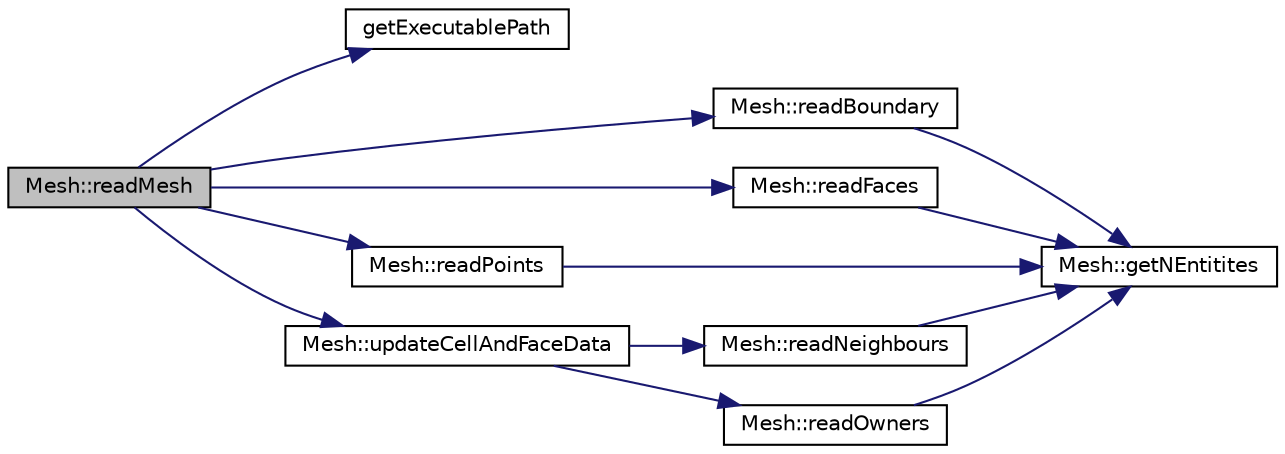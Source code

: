 digraph "Mesh::readMesh"
{
 // LATEX_PDF_SIZE
  edge [fontname="Helvetica",fontsize="10",labelfontname="Helvetica",labelfontsize="10"];
  node [fontname="Helvetica",fontsize="10",shape=record];
  rankdir="LR";
  Node1 [label="Mesh::readMesh",height=0.2,width=0.4,color="black", fillcolor="grey75", style="filled", fontcolor="black",tooltip=" "];
  Node1 -> Node2 [color="midnightblue",fontsize="10",style="solid",fontname="Helvetica"];
  Node2 [label="getExecutablePath",height=0.2,width=0.4,color="black", fillcolor="white", style="filled",URL="$findFiles_8h.html#a3594a48c55b18bcb4d789db199512bbc",tooltip=" "];
  Node1 -> Node3 [color="midnightblue",fontsize="10",style="solid",fontname="Helvetica"];
  Node3 [label="Mesh::readBoundary",height=0.2,width=0.4,color="black", fillcolor="white", style="filled",URL="$classMesh.html#a1945f1494e206727086f6804bfb76405",tooltip=" "];
  Node3 -> Node4 [color="midnightblue",fontsize="10",style="solid",fontname="Helvetica"];
  Node4 [label="Mesh::getNEntitites",height=0.2,width=0.4,color="black", fillcolor="white", style="filled",URL="$classMesh.html#af397c5929deb631f4bade90092b002fe",tooltip=" "];
  Node1 -> Node5 [color="midnightblue",fontsize="10",style="solid",fontname="Helvetica"];
  Node5 [label="Mesh::readFaces",height=0.2,width=0.4,color="black", fillcolor="white", style="filled",URL="$classMesh.html#a261a2b840a9cd2e39c48e4d7a3fee4e8",tooltip=" "];
  Node5 -> Node4 [color="midnightblue",fontsize="10",style="solid",fontname="Helvetica"];
  Node1 -> Node6 [color="midnightblue",fontsize="10",style="solid",fontname="Helvetica"];
  Node6 [label="Mesh::readPoints",height=0.2,width=0.4,color="black", fillcolor="white", style="filled",URL="$classMesh.html#af73f8ad21fdc6299e547a5a10ec54c2e",tooltip=" "];
  Node6 -> Node4 [color="midnightblue",fontsize="10",style="solid",fontname="Helvetica"];
  Node1 -> Node7 [color="midnightblue",fontsize="10",style="solid",fontname="Helvetica"];
  Node7 [label="Mesh::updateCellAndFaceData",height=0.2,width=0.4,color="black", fillcolor="white", style="filled",URL="$classMesh.html#a9af4bbcf19e2f7da7757ed64c9af48d8",tooltip=" "];
  Node7 -> Node8 [color="midnightblue",fontsize="10",style="solid",fontname="Helvetica"];
  Node8 [label="Mesh::readNeighbours",height=0.2,width=0.4,color="black", fillcolor="white", style="filled",URL="$classMesh.html#a77be57ef6a47456f2347fcffb9e56461",tooltip=" "];
  Node8 -> Node4 [color="midnightblue",fontsize="10",style="solid",fontname="Helvetica"];
  Node7 -> Node9 [color="midnightblue",fontsize="10",style="solid",fontname="Helvetica"];
  Node9 [label="Mesh::readOwners",height=0.2,width=0.4,color="black", fillcolor="white", style="filled",URL="$classMesh.html#a819a376af40d54b037040bb6dc20e3f3",tooltip=" "];
  Node9 -> Node4 [color="midnightblue",fontsize="10",style="solid",fontname="Helvetica"];
}
